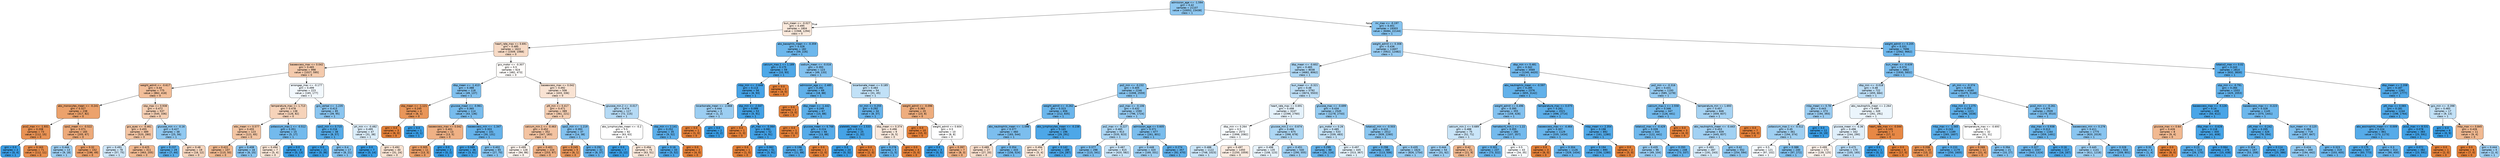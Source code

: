 digraph Tree {
node [shape=box, style="filled, rounded", color="black", fontname="helvetica"] ;
edge [fontname="helvetica"] ;
0 [label="admission_age <= -1.594\ngini = 0.42\nsamples = 21107\nvalue = [10052, 23438]\nclass = 1", fillcolor="#8ec7f0"] ;
1 [label="bun_mean <= -0.027\ngini = 0.495\nsamples = 1804\nvalue = [1568, 1294]\nclass = 0", fillcolor="#fae9dc"] ;
0 -> 1 [labeldistance=2.5, labelangle=45, headlabel="True"] ;
2 [label="heart_rate_max <= 0.691\ngini = 0.485\nsamples = 1622\nvalue = [1509, 1068]\nclass = 0", fillcolor="#f7dac5"] ;
1 -> 2 ;
3 [label="baseexcess_max <= 0.042\ngini = 0.465\nsamples = 998\nvalue = [1027, 595]\nclass = 0", fillcolor="#f4caac"] ;
2 -> 3 ;
4 [label="weight_admit <= -0.617\ngini = 0.44\nsamples = 775\nvalue = [862, 418]\nclass = 0", fillcolor="#f2be99"] ;
3 -> 4 ;
5 [label="abs_monocytes_mean <= -0.241\ngini = 0.327\nsamples = 238\nvalue = [317, 82]\nclass = 0", fillcolor="#eca26c"] ;
4 -> 5 ;
6 [label="pco2_max <= -1.931\ngini = 0.208\nsamples = 73\nvalue = [112, 15]\nclass = 0", fillcolor="#e89254"] ;
5 -> 6 ;
7 [label="gini = 0.0\nsamples = 2\nvalue = [0, 4]\nclass = 1", fillcolor="#399de5"] ;
6 -> 7 ;
8 [label="gini = 0.163\nsamples = 71\nvalue = [112, 11]\nclass = 0", fillcolor="#e88d4c"] ;
6 -> 8 ;
9 [label="spo2_mean <= -0.522\ngini = 0.371\nsamples = 165\nvalue = [205, 67]\nclass = 0", fillcolor="#edaa7a"] ;
5 -> 9 ;
10 [label="gini = 0.444\nsamples = 13\nvalue = [9, 18]\nclass = 1", fillcolor="#9ccef2"] ;
9 -> 10 ;
11 [label="gini = 0.32\nsamples = 152\nvalue = [196, 49]\nclass = 0", fillcolor="#eca06a"] ;
9 -> 11 ;
12 [label="sbp_max <= 0.938\ngini = 0.472\nsamples = 537\nvalue = [545, 336]\nclass = 0", fillcolor="#f5cfb3"] ;
4 -> 12 ;
13 [label="gcs_eyes <= -0.461\ngini = 0.455\nsamples = 489\nvalue = [520, 280]\nclass = 0", fillcolor="#f3c5a4"] ;
12 -> 13 ;
14 [label="gini = 0.491\nsamples = 78\nvalue = [57, 75]\nclass = 1", fillcolor="#cfe7f9"] ;
13 -> 14 ;
15 [label="gini = 0.425\nsamples = 411\nvalue = [463, 205]\nclass = 0", fillcolor="#f1b991"] ;
13 -> 15 ;
16 [label="glucose_min <= -0.16\ngini = 0.427\nsamples = 48\nvalue = [25, 56]\nclass = 1", fillcolor="#91c9f1"] ;
12 -> 16 ;
17 [label="gini = 0.237\nsamples = 29\nvalue = [7, 44]\nclass = 1", fillcolor="#58ade9"] ;
16 -> 17 ;
18 [label="gini = 0.48\nsamples = 19\nvalue = [18, 12]\nclass = 0", fillcolor="#f6d5bd"] ;
16 -> 18 ;
19 [label="aniongap_max <= -0.177\ngini = 0.499\nsamples = 223\nvalue = [165, 177]\nclass = 1", fillcolor="#f2f8fd"] ;
3 -> 19 ;
20 [label="temperature_max <= 1.713\ngini = 0.478\nsamples = 138\nvalue = [126, 82]\nclass = 0", fillcolor="#f6d3ba"] ;
19 -> 20 ;
21 [label="wbc_mean <= 0.577\ngini = 0.455\nsamples = 123\nvalue = [121, 65]\nclass = 0", fillcolor="#f3c5a3"] ;
20 -> 21 ;
22 [label="gini = 0.422\nsamples = 107\nvalue = [115, 50]\nclass = 0", fillcolor="#f0b88f"] ;
21 -> 22 ;
23 [label="gini = 0.408\nsamples = 16\nvalue = [6, 15]\nclass = 1", fillcolor="#88c4ef"] ;
21 -> 23 ;
24 [label="potassium_max.1 <= -0.512\ngini = 0.351\nsamples = 15\nvalue = [5, 17]\nclass = 1", fillcolor="#73baed"] ;
20 -> 24 ;
25 [label="gini = 0.494\nsamples = 7\nvalue = [5, 4]\nclass = 0", fillcolor="#fae6d7"] ;
24 -> 25 ;
26 [label="gini = 0.0\nsamples = 8\nvalue = [0, 13]\nclass = 1", fillcolor="#399de5"] ;
24 -> 26 ;
27 [label="gcs_verbal <= -1.235\ngini = 0.413\nsamples = 85\nvalue = [39, 95]\nclass = 1", fillcolor="#8ac5f0"] ;
19 -> 27 ;
28 [label="spo2_min <= 0.715\ngini = 0.216\nsamples = 38\nvalue = [8, 57]\nclass = 1", fillcolor="#55abe9"] ;
27 -> 28 ;
29 [label="gini = 0.0\nsamples = 21\nvalue = [0, 36]\nclass = 1", fillcolor="#399de5"] ;
28 -> 29 ;
30 [label="gini = 0.4\nsamples = 17\nvalue = [8, 21]\nclass = 1", fillcolor="#84c2ef"] ;
28 -> 30 ;
31 [label="ph_min <= -0.482\ngini = 0.495\nsamples = 47\nvalue = [31, 38]\nclass = 1", fillcolor="#dbedfa"] ;
27 -> 31 ;
32 [label="gini = 0.0\nsamples = 7\nvalue = [0, 14]\nclass = 1", fillcolor="#399de5"] ;
31 -> 32 ;
33 [label="gini = 0.492\nsamples = 40\nvalue = [31, 24]\nclass = 0", fillcolor="#f9e3d2"] ;
31 -> 33 ;
34 [label="gcs_motor <= -0.307\ngini = 0.5\nsamples = 624\nvalue = [482, 473]\nclass = 0", fillcolor="#fffdfb"] ;
2 -> 34 ;
35 [label="dbp_mean <= -1.413\ngini = 0.388\nsamples = 118\nvalue = [49, 137]\nclass = 1", fillcolor="#80c0ee"] ;
34 -> 35 ;
36 [label="sbp_mean <= -1.121\ngini = 0.245\nsamples = 4\nvalue = [6, 1]\nclass = 0", fillcolor="#e9965a"] ;
35 -> 36 ;
37 [label="gini = 0.0\nsamples = 3\nvalue = [6, 0]\nclass = 0", fillcolor="#e58139"] ;
36 -> 37 ;
38 [label="gini = 0.0\nsamples = 1\nvalue = [0, 1]\nclass = 1", fillcolor="#399de5"] ;
36 -> 38 ;
39 [label="glucose_mean <= -0.961\ngini = 0.365\nsamples = 114\nvalue = [43, 136]\nclass = 1", fillcolor="#78bced"] ;
35 -> 39 ;
40 [label="baseexcess_max <= 0.042\ngini = 0.401\nsamples = 13\nvalue = [13, 5]\nclass = 0", fillcolor="#efb185"] ;
39 -> 40 ;
41 [label="gini = 0.305\nsamples = 11\nvalue = [13, 3]\nclass = 0", fillcolor="#eb9e67"] ;
40 -> 41 ;
42 [label="gini = 0.0\nsamples = 2\nvalue = [0, 2]\nclass = 1", fillcolor="#399de5"] ;
40 -> 42 ;
43 [label="baseexcess_min <= -1.347\ngini = 0.303\nsamples = 101\nvalue = [30, 131]\nclass = 1", fillcolor="#66b3eb"] ;
39 -> 43 ;
44 [label="gini = 0.089\nsamples = 36\nvalue = [3, 61]\nclass = 1", fillcolor="#43a2e6"] ;
43 -> 44 ;
45 [label="gini = 0.402\nsamples = 65\nvalue = [27, 70]\nclass = 1", fillcolor="#85c3ef"] ;
43 -> 45 ;
46 [label="baseexcess_max <= 0.042\ngini = 0.492\nsamples = 506\nvalue = [433, 336]\nclass = 0", fillcolor="#f9e3d3"] ;
34 -> 46 ;
47 [label="ptt_min <= 0.417\ngini = 0.471\nsamples = 389\nvalue = [361, 221]\nclass = 0", fillcolor="#f5ceb2"] ;
46 -> 47 ;
48 [label="calcium_min.1 <= -0.463\ngini = 0.452\nsamples = 352\nvalue = [347, 183]\nclass = 0", fillcolor="#f3c3a1"] ;
47 -> 48 ;
49 [label="gini = 0.499\nsamples = 128\nvalue = [94, 86]\nclass = 0", fillcolor="#fdf4ee"] ;
48 -> 49 ;
50 [label="gini = 0.401\nsamples = 224\nvalue = [253, 97]\nclass = 0", fillcolor="#efb185"] ;
48 -> 50 ;
51 [label="spo2_min <= -1.219\ngini = 0.393\nsamples = 37\nvalue = [14, 38]\nclass = 1", fillcolor="#82c1ef"] ;
47 -> 51 ;
52 [label="gini = 0.245\nsamples = 5\nvalue = [6, 1]\nclass = 0", fillcolor="#e9965a"] ;
51 -> 52 ;
53 [label="gini = 0.292\nsamples = 32\nvalue = [8, 37]\nclass = 1", fillcolor="#64b2eb"] ;
51 -> 53 ;
54 [label="glucose_min.2 <= -0.017\ngini = 0.474\nsamples = 117\nvalue = [72, 115]\nclass = 1", fillcolor="#b5daf5"] ;
46 -> 54 ;
55 [label="abs_lymphocytes_mean <= -0.2\ngini = 0.5\nsamples = 82\nvalue = [63, 63]\nclass = 0", fillcolor="#ffffff"] ;
54 -> 55 ;
56 [label="gini = 0.0\nsamples = 7\nvalue = [0, 12]\nclass = 1", fillcolor="#399de5"] ;
55 -> 56 ;
57 [label="gini = 0.494\nsamples = 75\nvalue = [63, 51]\nclass = 0", fillcolor="#fae7d9"] ;
55 -> 57 ;
58 [label="sbp_min <= 2.141\ngini = 0.252\nsamples = 35\nvalue = [9, 52]\nclass = 1", fillcolor="#5baeea"] ;
54 -> 58 ;
59 [label="gini = 0.16\nsamples = 33\nvalue = [5, 52]\nclass = 1", fillcolor="#4ca6e8"] ;
58 -> 59 ;
60 [label="gini = 0.0\nsamples = 2\nvalue = [4, 0]\nclass = 0", fillcolor="#e58139"] ;
58 -> 60 ;
61 [label="abs_basophils_mean <= -0.359\ngini = 0.328\nsamples = 182\nvalue = [59, 226]\nclass = 1", fillcolor="#6db7ec"] ;
1 -> 61 ;
62 [label="calcium_max.1 <= 1.189\ngini = 0.175\nsamples = 59\nvalue = [10, 93]\nclass = 1", fillcolor="#4ea8e8"] ;
61 -> 62 ;
63 [label="mbp_min <= -2.648\ngini = 0.114\nsamples = 56\nvalue = [6, 93]\nclass = 1", fillcolor="#46a3e7"] ;
62 -> 63 ;
64 [label="bicarbonate_mean <= -2.668\ngini = 0.444\nsamples = 3\nvalue = [1, 2]\nclass = 1", fillcolor="#9ccef2"] ;
63 -> 64 ;
65 [label="gini = 0.0\nsamples = 1\nvalue = [1, 0]\nclass = 0", fillcolor="#e58139"] ;
64 -> 65 ;
66 [label="gini = 0.0\nsamples = 2\nvalue = [0, 2]\nclass = 1", fillcolor="#399de5"] ;
64 -> 66 ;
67 [label="sbp_min <= -2.047\ngini = 0.099\nsamples = 53\nvalue = [5, 91]\nclass = 1", fillcolor="#44a2e6"] ;
63 -> 67 ;
68 [label="gini = 0.0\nsamples = 1\nvalue = [1, 0]\nclass = 0", fillcolor="#e58139"] ;
67 -> 68 ;
69 [label="ph_max <= -5.064\ngini = 0.081\nsamples = 52\nvalue = [4, 91]\nclass = 1", fillcolor="#42a1e6"] ;
67 -> 69 ;
70 [label="gini = 0.0\nsamples = 1\nvalue = [1, 0]\nclass = 0", fillcolor="#e58139"] ;
69 -> 70 ;
71 [label="gini = 0.062\nsamples = 51\nvalue = [3, 91]\nclass = 1", fillcolor="#40a0e6"] ;
69 -> 71 ;
72 [label="gini = 0.0\nsamples = 3\nvalue = [4, 0]\nclass = 0", fillcolor="#e58139"] ;
62 -> 72 ;
73 [label="sodium_mean <= -0.016\ngini = 0.393\nsamples = 123\nvalue = [49, 133]\nclass = 1", fillcolor="#82c1ef"] ;
61 -> 73 ;
74 [label="admission_age <= -2.485\ngini = 0.282\nsamples = 69\nvalue = [18, 88]\nclass = 1", fillcolor="#61b1ea"] ;
73 -> 74 ;
75 [label="gini = 0.0\nsamples = 2\nvalue = [3, 0]\nclass = 0", fillcolor="#e58139"] ;
74 -> 75 ;
76 [label="dbp_mean <= -1.442\ngini = 0.249\nsamples = 67\nvalue = [15, 88]\nclass = 1", fillcolor="#5baee9"] ;
74 -> 76 ;
77 [label="gini = 0.0\nsamples = 1\nvalue = [2, 0]\nclass = 0", fillcolor="#e58139"] ;
76 -> 77 ;
78 [label="glucose_mean <= 6.768\ngini = 0.224\nsamples = 66\nvalue = [13, 88]\nclass = 1", fillcolor="#56abe9"] ;
76 -> 78 ;
79 [label="gini = 0.198\nsamples = 65\nvalue = [11, 88]\nclass = 1", fillcolor="#52a9e8"] ;
78 -> 79 ;
80 [label="gini = 0.0\nsamples = 1\nvalue = [2, 0]\nclass = 0", fillcolor="#e58139"] ;
78 -> 80 ;
81 [label="bicarbonate_mean <= 0.185\ngini = 0.483\nsamples = 54\nvalue = [31, 45]\nclass = 1", fillcolor="#c1e1f7"] ;
73 -> 81 ;
82 [label="inr_min <= 0.255\ngini = 0.292\nsamples = 34\nvalue = [8, 37]\nclass = 1", fillcolor="#64b2eb"] ;
81 -> 82 ;
83 [label="platelets_mean <= 2.533\ngini = 0.111\nsamples = 25\nvalue = [2, 32]\nclass = 1", fillcolor="#45a3e7"] ;
82 -> 83 ;
84 [label="gini = 0.0\nsamples = 24\nvalue = [0, 32]\nclass = 1", fillcolor="#399de5"] ;
83 -> 84 ;
85 [label="gini = 0.0\nsamples = 1\nvalue = [2, 0]\nclass = 0", fillcolor="#e58139"] ;
83 -> 85 ;
86 [label="dbp_mean <= 0.374\ngini = 0.496\nsamples = 9\nvalue = [6, 5]\nclass = 0", fillcolor="#fbeade"] ;
82 -> 86 ;
87 [label="gini = 0.278\nsamples = 5\nvalue = [1, 5]\nclass = 1", fillcolor="#61b1ea"] ;
86 -> 87 ;
88 [label="gini = 0.0\nsamples = 4\nvalue = [5, 0]\nclass = 0", fillcolor="#e58139"] ;
86 -> 88 ;
89 [label="weight_admit <= -0.096\ngini = 0.383\nsamples = 20\nvalue = [23, 8]\nclass = 0", fillcolor="#eead7e"] ;
81 -> 89 ;
90 [label="gini = 0.0\nsamples = 10\nvalue = [15, 0]\nclass = 0", fillcolor="#e58139"] ;
89 -> 90 ;
91 [label="weight_admit <= 0.604\ngini = 0.5\nsamples = 10\nvalue = [8, 8]\nclass = 0", fillcolor="#ffffff"] ;
89 -> 91 ;
92 [label="gini = 0.0\nsamples = 3\nvalue = [0, 5]\nclass = 1", fillcolor="#399de5"] ;
91 -> 92 ;
93 [label="gini = 0.397\nsamples = 7\nvalue = [8, 3]\nclass = 0", fillcolor="#efb083"] ;
91 -> 93 ;
94 [label="inr_max <= -0.197\ngini = 0.401\nsamples = 19303\nvalue = [8484, 22144]\nclass = 1", fillcolor="#85c3ef"] ;
0 -> 94 [labeldistance=2.5, labelangle=-45, headlabel="False"] ;
95 [label="weight_admit <= 0.308\ngini = 0.436\nsamples = 11607\nvalue = [5922, 12482]\nclass = 1", fillcolor="#97cbf1"] ;
94 -> 95 ;
96 [label="dbp_mean <= -0.602\ngini = 0.465\nsamples = 8038\nvalue = [4682, 8062]\nclass = 1", fillcolor="#acd6f4"] ;
95 -> 96 ;
97 [label="po2_min <= -0.232\ngini = 0.405\nsamples = 2246\nvalue = [1008, 2559]\nclass = 1", fillcolor="#87c4ef"] ;
96 -> 97 ;
98 [label="weight_admit <= -0.262\ngini = 0.323\nsamples = 656\nvalue = [212, 835]\nclass = 1", fillcolor="#6bb6ec"] ;
97 -> 98 ;
99 [label="abs_neutrophils_mean <= -1.098\ngini = 0.377\nsamples = 460\nvalue = [183, 544]\nclass = 1", fillcolor="#7cbeee"] ;
98 -> 99 ;
100 [label="gini = 0.489\nsamples = 27\nvalue = [27, 20]\nclass = 0", fillcolor="#f8decc"] ;
99 -> 100 ;
101 [label="gini = 0.354\nsamples = 433\nvalue = [156, 524]\nclass = 1", fillcolor="#74baed"] ;
99 -> 101 ;
102 [label="abs_lymphocytes_mean <= -0.238\ngini = 0.165\nsamples = 196\nvalue = [29, 291]\nclass = 1", fillcolor="#4da7e8"] ;
98 -> 102 ;
103 [label="gini = 0.494\nsamples = 7\nvalue = [5, 4]\nclass = 0", fillcolor="#fae6d7"] ;
102 -> 103 ;
104 [label="gini = 0.142\nsamples = 189\nvalue = [24, 287]\nclass = 1", fillcolor="#4aa5e7"] ;
102 -> 104 ;
105 [label="po2_max <= -0.106\ngini = 0.432\nsamples = 1590\nvalue = [796, 1724]\nclass = 1", fillcolor="#94caf1"] ;
97 -> 105 ;
106 [label="po2_max <= -0.227\ngini = 0.465\nsamples = 913\nvalue = [535, 923]\nclass = 1", fillcolor="#acd6f4"] ;
105 -> 106 ;
107 [label="gini = 0.377\nsamples = 298\nvalue = [115, 341]\nclass = 1", fillcolor="#7cbeee"] ;
106 -> 107 ;
108 [label="gini = 0.487\nsamples = 615\nvalue = [420, 582]\nclass = 1", fillcolor="#c8e4f8"] ;
106 -> 108 ;
109 [label="admission_age <= 0.605\ngini = 0.371\nsamples = 677\nvalue = [261, 801]\nclass = 1", fillcolor="#7abded"] ;
105 -> 109 ;
110 [label="gini = 0.448\nsamples = 320\nvalue = [169, 331]\nclass = 1", fillcolor="#9ecff2"] ;
109 -> 110 ;
111 [label="gini = 0.274\nsamples = 357\nvalue = [92, 470]\nclass = 1", fillcolor="#60b0ea"] ;
109 -> 111 ;
112 [label="bun_mean <= -0.321\ngini = 0.48\nsamples = 5792\nvalue = [3674, 5503]\nclass = 1", fillcolor="#bddef6"] ;
96 -> 112 ;
113 [label="heart_rate_max <= 0.691\ngini = 0.498\nsamples = 3247\nvalue = [2396, 2760]\nclass = 1", fillcolor="#e5f2fc"] ;
112 -> 113 ;
114 [label="dbp_min <= 0.264\ngini = 0.5\nsamples = 2572\nvalue = [1998, 2082]\nclass = 1", fillcolor="#f7fbfe"] ;
113 -> 114 ;
115 [label="gini = 0.488\nsamples = 1122\nvalue = [748, 1023]\nclass = 1", fillcolor="#cae5f8"] ;
114 -> 115 ;
116 [label="gini = 0.497\nsamples = 1450\nvalue = [1250, 1059]\nclass = 0", fillcolor="#fbece1"] ;
114 -> 116 ;
117 [label="glucose_min.2 <= -0.674\ngini = 0.466\nsamples = 675\nvalue = [398, 678]\nclass = 1", fillcolor="#add7f4"] ;
113 -> 117 ;
118 [label="gini = 0.498\nsamples = 135\nvalue = [108, 123]\nclass = 1", fillcolor="#e7f3fc"] ;
117 -> 118 ;
119 [label="gini = 0.451\nsamples = 540\nvalue = [290, 555]\nclass = 1", fillcolor="#a0d0f3"] ;
117 -> 119 ;
120 [label="glucose_max <= -0.699\ngini = 0.434\nsamples = 2545\nvalue = [1278, 2743]\nclass = 1", fillcolor="#95cbf1"] ;
112 -> 120 ;
121 [label="gcs_motor <= 0.26\ngini = 0.485\nsamples = 533\nvalue = [339, 483]\nclass = 1", fillcolor="#c4e2f7"] ;
120 -> 121 ;
122 [label="gini = 0.299\nsamples = 88\nvalue = [26, 116]\nclass = 1", fillcolor="#65b3eb"] ;
121 -> 122 ;
123 [label="gini = 0.497\nsamples = 445\nvalue = [313, 367]\nclass = 1", fillcolor="#e2f1fb"] ;
121 -> 123 ;
124 [label="totalco2_min <= -0.503\ngini = 0.415\nsamples = 2012\nvalue = [939, 2260]\nclass = 1", fillcolor="#8bc6f0"] ;
120 -> 124 ;
125 [label="gini = 0.298\nsamples = 388\nvalue = [113, 506]\nclass = 1", fillcolor="#65b3eb"] ;
124 -> 125 ;
126 [label="gini = 0.435\nsamples = 1624\nvalue = [826, 1754]\nclass = 1", fillcolor="#96cbf1"] ;
124 -> 126 ;
127 [label="dbp_min <= 0.481\ngini = 0.342\nsamples = 3569\nvalue = [1240, 4420]\nclass = 1", fillcolor="#71b8ec"] ;
95 -> 127 ;
128 [label="abs_neutrophils_mean <= -0.597\ngini = 0.285\nsamples = 2376\nvalue = [655, 3142]\nclass = 1", fillcolor="#62b1ea"] ;
127 -> 128 ;
129 [label="weight_admit <= 0.496\ngini = 0.395\nsamples = 355\nvalue = [159, 428]\nclass = 1", fillcolor="#83c1ef"] ;
128 -> 129 ;
130 [label="calcium_min.1 <= 0.689\ngini = 0.488\nsamples = 75\nvalue = [52, 71]\nclass = 1", fillcolor="#cae5f8"] ;
129 -> 130 ;
131 [label="gini = 0.444\nsamples = 54\nvalue = [31, 62]\nclass = 1", fillcolor="#9ccef2"] ;
130 -> 131 ;
132 [label="gini = 0.42\nsamples = 21\nvalue = [21, 9]\nclass = 0", fillcolor="#f0b78e"] ;
130 -> 132 ;
133 [label="hematocrit_min.1 <= 1.22\ngini = 0.355\nsamples = 280\nvalue = [107, 357]\nclass = 1", fillcolor="#74baed"] ;
129 -> 133 ;
134 [label="gini = 0.301\nsamples = 237\nvalue = [73, 322]\nclass = 1", fillcolor="#66b3eb"] ;
133 -> 134 ;
135 [label="gini = 0.5\nsamples = 43\nvalue = [34, 35]\nclass = 1", fillcolor="#f9fcfe"] ;
133 -> 135 ;
136 [label="temperature_max <= 0.075\ngini = 0.261\nsamples = 2021\nvalue = [496, 2714]\nclass = 1", fillcolor="#5dafea"] ;
128 -> 136 ;
137 [label="baseexcess_max <= -4.464\ngini = 0.307\nsamples = 1129\nvalue = [335, 1434]\nclass = 1", fillcolor="#67b4eb"] ;
136 -> 137 ;
138 [label="gini = 0.0\nsamples = 3\nvalue = [6, 0]\nclass = 0", fillcolor="#e58139"] ;
137 -> 138 ;
139 [label="gini = 0.304\nsamples = 1126\nvalue = [329, 1434]\nclass = 1", fillcolor="#66b3eb"] ;
137 -> 139 ;
140 [label="mbp_mean <= 2.354\ngini = 0.198\nsamples = 892\nvalue = [161, 1280]\nclass = 1", fillcolor="#52a9e8"] ;
136 -> 140 ;
141 [label="gini = 0.194\nsamples = 890\nvalue = [156, 1280]\nclass = 1", fillcolor="#51a9e8"] ;
140 -> 141 ;
142 [label="gini = 0.0\nsamples = 2\nvalue = [5, 0]\nclass = 0", fillcolor="#e58139"] ;
140 -> 142 ;
143 [label="po2_min <= -0.316\ngini = 0.431\nsamples = 1193\nvalue = [585, 1278]\nclass = 1", fillcolor="#94caf1"] ;
127 -> 143 ;
144 [label="calcium_max.1 <= 2.558\ngini = 0.346\nsamples = 347\nvalue = [126, 441]\nclass = 1", fillcolor="#72b9ec"] ;
143 -> 144 ;
145 [label="totalco2_max <= -0.429\ngini = 0.339\nsamples = 344\nvalue = [122, 441]\nclass = 1", fillcolor="#70b8ec"] ;
144 -> 145 ;
146 [label="gini = 0.435\nsamples = 96\nvalue = [49, 104]\nclass = 1", fillcolor="#96cbf1"] ;
145 -> 146 ;
147 [label="gini = 0.293\nsamples = 248\nvalue = [73, 337]\nclass = 1", fillcolor="#64b2eb"] ;
145 -> 147 ;
148 [label="gini = 0.0\nsamples = 3\nvalue = [4, 0]\nclass = 0", fillcolor="#e58139"] ;
144 -> 148 ;
149 [label="temperature_min <= 1.693\ngini = 0.457\nsamples = 846\nvalue = [459, 837]\nclass = 1", fillcolor="#a6d3f3"] ;
143 -> 149 ;
150 [label="abs_neutrophils_mean <= -0.443\ngini = 0.453\nsamples = 839\nvalue = [445, 837]\nclass = 1", fillcolor="#a2d1f3"] ;
149 -> 150 ;
151 [label="gini = 0.493\nsamples = 287\nvalue = [191, 243]\nclass = 1", fillcolor="#d5eaf9"] ;
150 -> 151 ;
152 [label="gini = 0.42\nsamples = 552\nvalue = [254, 594]\nclass = 1", fillcolor="#8ec7f0"] ;
150 -> 152 ;
153 [label="gini = 0.0\nsamples = 7\nvalue = [14, 0]\nclass = 0", fillcolor="#e58139"] ;
149 -> 153 ;
154 [label="weight_admit <= 0.205\ngini = 0.331\nsamples = 7696\nvalue = [2562, 9662]\nclass = 1", fillcolor="#6eb7ec"] ;
94 -> 154 ;
155 [label="bun_mean <= -0.639\ngini = 0.374\nsamples = 4882\nvalue = [1930, 5832]\nclass = 1", fillcolor="#7bbdee"] ;
154 -> 155 ;
156 [label="dbp_min <= -0.018\ngini = 0.48\nsamples = 722\nvalue = [455, 684]\nclass = 1", fillcolor="#bddef6"] ;
155 -> 156 ;
157 [label="mbp_mean <= 0.78\ngini = 0.443\nsamples = 373\nvalue = [194, 393]\nclass = 1", fillcolor="#9bcdf2"] ;
156 -> 157 ;
158 [label="potassium_max.1 <= -0.512\ngini = 0.45\nsamples = 361\nvalue = [194, 374]\nclass = 1", fillcolor="#a0d0f2"] ;
157 -> 158 ;
159 [label="gini = 0.5\nsamples = 121\nvalue = [97, 102]\nclass = 1", fillcolor="#f5fafe"] ;
158 -> 159 ;
160 [label="gini = 0.388\nsamples = 240\nvalue = [97, 272]\nclass = 1", fillcolor="#80c0ee"] ;
158 -> 160 ;
161 [label="gini = 0.0\nsamples = 12\nvalue = [0, 19]\nclass = 1", fillcolor="#399de5"] ;
157 -> 161 ;
162 [label="abs_neutrophils_mean <= 2.264\ngini = 0.499\nsamples = 349\nvalue = [261, 291]\nclass = 1", fillcolor="#ebf5fc"] ;
156 -> 162 ;
163 [label="glucose_mean <= -0.36\ngini = 0.496\nsamples = 342\nvalue = [244, 290]\nclass = 1", fillcolor="#e0effb"] ;
162 -> 163 ;
164 [label="gini = 0.499\nsamples = 172\nvalue = [139, 125]\nclass = 0", fillcolor="#fcf2eb"] ;
163 -> 164 ;
165 [label="gini = 0.475\nsamples = 170\nvalue = [105, 165]\nclass = 1", fillcolor="#b7dbf6"] ;
163 -> 165 ;
166 [label="heart_rate_max <= -0.044\ngini = 0.105\nsamples = 7\nvalue = [17, 1]\nclass = 0", fillcolor="#e78845"] ;
162 -> 166 ;
167 [label="gini = 0.0\nsamples = 1\nvalue = [0, 1]\nclass = 1", fillcolor="#399de5"] ;
166 -> 167 ;
168 [label="gini = 0.0\nsamples = 6\nvalue = [17, 0]\nclass = 0", fillcolor="#e58139"] ;
166 -> 168 ;
169 [label="ph_min <= -0.374\ngini = 0.346\nsamples = 4160\nvalue = [1475, 5148]\nclass = 1", fillcolor="#72b9ec"] ;
155 -> 169 ;
170 [label="mbp_min <= 1.275\ngini = 0.259\nsamples = 1221\nvalue = [296, 1638]\nclass = 1", fillcolor="#5dafea"] ;
169 -> 170 ;
171 [label="mbp_max <= -1.565\ngini = 0.243\nsamples = 1189\nvalue = [265, 1607]\nclass = 1", fillcolor="#5aade9"] ;
170 -> 171 ;
172 [label="gini = 0.208\nsamples = 10\nvalue = [15, 2]\nclass = 0", fillcolor="#e89253"] ;
171 -> 172 ;
173 [label="gini = 0.233\nsamples = 1179\nvalue = [250, 1605]\nclass = 1", fillcolor="#58ace9"] ;
171 -> 173 ;
174 [label="temperature_max <= -0.693\ngini = 0.5\nsamples = 32\nvalue = [31, 31]\nclass = 0", fillcolor="#ffffff"] ;
170 -> 174 ;
175 [label="gini = 0.269\nsamples = 11\nvalue = [21, 4]\nclass = 0", fillcolor="#ea995f"] ;
174 -> 175 ;
176 [label="gini = 0.394\nsamples = 21\nvalue = [10, 27]\nclass = 1", fillcolor="#82c1ef"] ;
174 -> 176 ;
177 [label="pco2_min <= -0.261\ngini = 0.376\nsamples = 2939\nvalue = [1179, 3510]\nclass = 1", fillcolor="#7cbeee"] ;
169 -> 177 ;
178 [label="sbp_max <= 0.938\ngini = 0.313\nsamples = 1164\nvalue = [359, 1491]\nclass = 1", fillcolor="#69b5eb"] ;
177 -> 178 ;
179 [label="gini = 0.327\nsamples = 1047\nvalue = [343, 1324]\nclass = 1", fillcolor="#6cb6ec"] ;
178 -> 179 ;
180 [label="gini = 0.16\nsamples = 117\nvalue = [16, 167]\nclass = 1", fillcolor="#4ca6e7"] ;
178 -> 180 ;
181 [label="baseexcess_min <= 0.276\ngini = 0.411\nsamples = 1775\nvalue = [820, 2019]\nclass = 1", fillcolor="#89c5f0"] ;
177 -> 181 ;
182 [label="gini = 0.445\nsamples = 1141\nvalue = [611, 1218]\nclass = 1", fillcolor="#9ccef2"] ;
181 -> 182 ;
183 [label="gini = 0.328\nsamples = 634\nvalue = [209, 801]\nclass = 1", fillcolor="#6db7ec"] ;
181 -> 183 ;
184 [label="totalco2_max <= 0.02\ngini = 0.243\nsamples = 2814\nvalue = [632, 3830]\nclass = 1", fillcolor="#5aade9"] ;
154 -> 184 ;
185 [label="sbp_min <= -0.791\ngini = 0.284\nsamples = 1553\nvalue = [425, 2053]\nclass = 1", fillcolor="#62b1ea"] ;
184 -> 185 ;
186 [label="baseexcess_max <= -5.126\ngini = 0.14\nsamples = 408\nvalue = [50, 612]\nclass = 1", fillcolor="#49a5e7"] ;
185 -> 186 ;
187 [label="glucose_max <= 0.64\ngini = 0.426\nsamples = 8\nvalue = [9, 4]\nclass = 0", fillcolor="#f1b991"] ;
186 -> 187 ;
188 [label="gini = 0.32\nsamples = 4\nvalue = [1, 4]\nclass = 1", fillcolor="#6ab6ec"] ;
187 -> 188 ;
189 [label="gini = 0.0\nsamples = 4\nvalue = [8, 0]\nclass = 0", fillcolor="#e58139"] ;
187 -> 189 ;
190 [label="dbp_max <= -0.628\ngini = 0.118\nsamples = 400\nvalue = [41, 608]\nclass = 1", fillcolor="#46a4e7"] ;
186 -> 190 ;
191 [label="gini = 0.23\nsamples = 124\nvalue = [26, 170]\nclass = 1", fillcolor="#57ace9"] ;
190 -> 191 ;
192 [label="gini = 0.064\nsamples = 276\nvalue = [15, 438]\nclass = 1", fillcolor="#40a0e6"] ;
190 -> 192 ;
193 [label="baseexcess_max <= -0.223\ngini = 0.328\nsamples = 1145\nvalue = [375, 1441]\nclass = 1", fillcolor="#6db7ec"] ;
185 -> 193 ;
194 [label="ptt_max <= -0.242\ngini = 0.205\nsamples = 426\nvalue = [78, 594]\nclass = 1", fillcolor="#53aae8"] ;
193 -> 194 ;
195 [label="gini = 0.324\nsamples = 167\nvalue = [53, 208]\nclass = 1", fillcolor="#6bb6ec"] ;
194 -> 195 ;
196 [label="gini = 0.114\nsamples = 259\nvalue = [25, 386]\nclass = 1", fillcolor="#46a3e7"] ;
194 -> 196 ;
197 [label="bun_mean <= -0.125\ngini = 0.384\nsamples = 719\nvalue = [297, 847]\nclass = 1", fillcolor="#7ebfee"] ;
193 -> 197 ;
198 [label="gini = 0.424\nsamples = 400\nvalue = [194, 442]\nclass = 1", fillcolor="#90c8f0"] ;
197 -> 198 ;
199 [label="gini = 0.323\nsamples = 319\nvalue = [103, 405]\nclass = 1", fillcolor="#6bb6ec"] ;
197 -> 199 ;
200 [label="dbp_mean <= 2.208\ngini = 0.187\nsamples = 1261\nvalue = [207, 1777]\nclass = 1", fillcolor="#50a8e8"] ;
184 -> 200 ;
201 [label="ptt_max <= 0.065\ngini = 0.181\nsamples = 1244\nvalue = [198, 1764]\nclass = 1", fillcolor="#4fa8e8"] ;
200 -> 201 ;
202 [label="abs_eosinophils_mean <= -0.009\ngini = 0.224\nsamples = 861\nvalue = [173, 1173]\nclass = 1", fillcolor="#56abe9"] ;
201 -> 202 ;
203 [label="gini = 0.175\nsamples = 547\nvalue = [83, 773]\nclass = 1", fillcolor="#4ea8e8"] ;
202 -> 203 ;
204 [label="gini = 0.3\nsamples = 314\nvalue = [90, 400]\nclass = 1", fillcolor="#66b3eb"] ;
202 -> 204 ;
205 [label="pco2_max <= 8.531\ngini = 0.078\nsamples = 383\nvalue = [25, 591]\nclass = 1", fillcolor="#41a1e6"] ;
201 -> 205 ;
206 [label="gini = 0.072\nsamples = 382\nvalue = [23, 591]\nclass = 1", fillcolor="#41a1e6"] ;
205 -> 206 ;
207 [label="gini = 0.0\nsamples = 1\nvalue = [2, 0]\nclass = 0", fillcolor="#e58139"] ;
205 -> 207 ;
208 [label="gcs_min <= -0.398\ngini = 0.483\nsamples = 17\nvalue = [9, 13]\nclass = 1", fillcolor="#c2e1f7"] ;
200 -> 208 ;
209 [label="gini = 0.0\nsamples = 6\nvalue = [0, 9]\nclass = 1", fillcolor="#399de5"] ;
208 -> 209 ;
210 [label="mbp_max <= 0.845\ngini = 0.426\nsamples = 11\nvalue = [9, 4]\nclass = 0", fillcolor="#f1b991"] ;
208 -> 210 ;
211 [label="gini = 0.0\nsamples = 6\nvalue = [7, 0]\nclass = 0", fillcolor="#e58139"] ;
210 -> 211 ;
212 [label="gini = 0.444\nsamples = 5\nvalue = [2, 4]\nclass = 1", fillcolor="#9ccef2"] ;
210 -> 212 ;
}